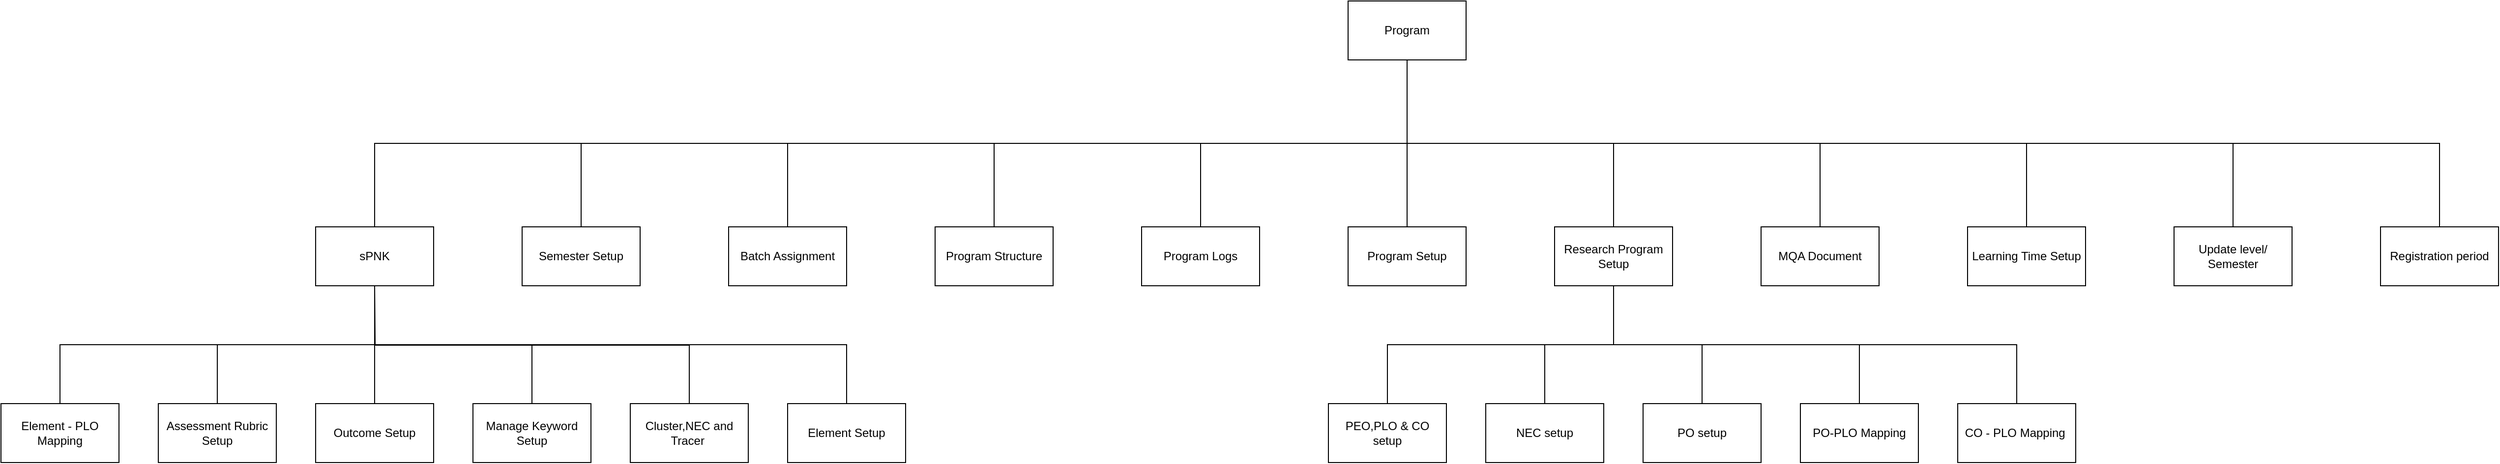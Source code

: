 <mxfile version="24.6.4" type="github">
  <diagram name="Page-1" id="ahIcV_-wYT5JMotsiQKQ">
    <mxGraphModel dx="3141" dy="819" grid="1" gridSize="10" guides="1" tooltips="1" connect="1" arrows="1" fold="1" page="1" pageScale="1" pageWidth="850" pageHeight="1100" math="0" shadow="0">
      <root>
        <mxCell id="0" />
        <mxCell id="1" parent="0" />
        <mxCell id="yhBW5P4VvtBpdopUzJa3-101" value="Program" style="rounded=0;whiteSpace=wrap;html=1;" vertex="1" parent="1">
          <mxGeometry x="360" y="340" width="120" height="60" as="geometry" />
        </mxCell>
        <mxCell id="yhBW5P4VvtBpdopUzJa3-102" value="Program Setup" style="rounded=0;whiteSpace=wrap;html=1;" vertex="1" parent="1">
          <mxGeometry x="360" y="570" width="120" height="60" as="geometry" />
        </mxCell>
        <mxCell id="yhBW5P4VvtBpdopUzJa3-103" value="Program Logs" style="rounded=0;whiteSpace=wrap;html=1;" vertex="1" parent="1">
          <mxGeometry x="150" y="570" width="120" height="60" as="geometry" />
        </mxCell>
        <mxCell id="yhBW5P4VvtBpdopUzJa3-104" value="Program Structure" style="rounded=0;whiteSpace=wrap;html=1;" vertex="1" parent="1">
          <mxGeometry x="-60" y="570" width="120" height="60" as="geometry" />
        </mxCell>
        <mxCell id="yhBW5P4VvtBpdopUzJa3-105" value="Batch Assignment" style="rounded=0;whiteSpace=wrap;html=1;" vertex="1" parent="1">
          <mxGeometry x="-270" y="570" width="120" height="60" as="geometry" />
        </mxCell>
        <mxCell id="yhBW5P4VvtBpdopUzJa3-106" value="Semester Setup" style="rounded=0;whiteSpace=wrap;html=1;" vertex="1" parent="1">
          <mxGeometry x="-480" y="570" width="120" height="60" as="geometry" />
        </mxCell>
        <mxCell id="yhBW5P4VvtBpdopUzJa3-107" value="Learning Time Setup" style="rounded=0;whiteSpace=wrap;html=1;" vertex="1" parent="1">
          <mxGeometry x="990" y="570" width="120" height="60" as="geometry" />
        </mxCell>
        <mxCell id="yhBW5P4VvtBpdopUzJa3-108" value="Registration period" style="rounded=0;whiteSpace=wrap;html=1;" vertex="1" parent="1">
          <mxGeometry x="1410" y="570" width="120" height="60" as="geometry" />
        </mxCell>
        <mxCell id="yhBW5P4VvtBpdopUzJa3-109" value="Update level/ Semester" style="rounded=0;whiteSpace=wrap;html=1;" vertex="1" parent="1">
          <mxGeometry x="1200" y="570" width="120" height="60" as="geometry" />
        </mxCell>
        <mxCell id="yhBW5P4VvtBpdopUzJa3-110" value="Research Program Setup" style="rounded=0;whiteSpace=wrap;html=1;" vertex="1" parent="1">
          <mxGeometry x="570" y="570" width="120" height="60" as="geometry" />
        </mxCell>
        <mxCell id="yhBW5P4VvtBpdopUzJa3-111" value="sPNK" style="rounded=0;whiteSpace=wrap;html=1;" vertex="1" parent="1">
          <mxGeometry x="-690" y="570" width="120" height="60" as="geometry" />
        </mxCell>
        <mxCell id="yhBW5P4VvtBpdopUzJa3-112" value="MQA Document" style="rounded=0;whiteSpace=wrap;html=1;" vertex="1" parent="1">
          <mxGeometry x="780" y="570" width="120" height="60" as="geometry" />
        </mxCell>
        <mxCell id="yhBW5P4VvtBpdopUzJa3-113" value="" style="endArrow=none;html=1;rounded=0;entryX=0.5;entryY=1;entryDx=0;entryDy=0;exitX=0.5;exitY=0;exitDx=0;exitDy=0;" edge="1" parent="1" source="yhBW5P4VvtBpdopUzJa3-102" target="yhBW5P4VvtBpdopUzJa3-101">
          <mxGeometry width="50" height="50" relative="1" as="geometry">
            <mxPoint x="370" y="510" as="sourcePoint" />
            <mxPoint x="420" y="460" as="targetPoint" />
          </mxGeometry>
        </mxCell>
        <mxCell id="yhBW5P4VvtBpdopUzJa3-114" value="" style="endArrow=none;html=1;rounded=0;entryX=0.5;entryY=1;entryDx=0;entryDy=0;exitX=0.5;exitY=0;exitDx=0;exitDy=0;edgeStyle=orthogonalEdgeStyle;" edge="1" parent="1" source="yhBW5P4VvtBpdopUzJa3-103" target="yhBW5P4VvtBpdopUzJa3-101">
          <mxGeometry width="50" height="50" relative="1" as="geometry">
            <mxPoint x="190" y="480" as="sourcePoint" />
            <mxPoint x="240" y="430" as="targetPoint" />
          </mxGeometry>
        </mxCell>
        <mxCell id="yhBW5P4VvtBpdopUzJa3-115" value="" style="endArrow=none;html=1;rounded=0;entryX=0.5;entryY=1;entryDx=0;entryDy=0;exitX=0.5;exitY=0;exitDx=0;exitDy=0;edgeStyle=orthogonalEdgeStyle;" edge="1" parent="1" source="yhBW5P4VvtBpdopUzJa3-104" target="yhBW5P4VvtBpdopUzJa3-101">
          <mxGeometry width="50" height="50" relative="1" as="geometry">
            <mxPoint x="50" y="460" as="sourcePoint" />
            <mxPoint x="100" y="410" as="targetPoint" />
          </mxGeometry>
        </mxCell>
        <mxCell id="yhBW5P4VvtBpdopUzJa3-116" value="" style="endArrow=none;html=1;rounded=0;entryX=0.5;entryY=1;entryDx=0;entryDy=0;exitX=0.5;exitY=0;exitDx=0;exitDy=0;edgeStyle=orthogonalEdgeStyle;" edge="1" parent="1" source="yhBW5P4VvtBpdopUzJa3-105" target="yhBW5P4VvtBpdopUzJa3-101">
          <mxGeometry width="50" height="50" relative="1" as="geometry">
            <mxPoint x="-190" y="550" as="sourcePoint" />
            <mxPoint x="-140" y="500" as="targetPoint" />
          </mxGeometry>
        </mxCell>
        <mxCell id="yhBW5P4VvtBpdopUzJa3-117" value="" style="endArrow=none;html=1;rounded=0;entryX=0.5;entryY=1;entryDx=0;entryDy=0;exitX=0.5;exitY=0;exitDx=0;exitDy=0;edgeStyle=orthogonalEdgeStyle;" edge="1" parent="1" source="yhBW5P4VvtBpdopUzJa3-106" target="yhBW5P4VvtBpdopUzJa3-101">
          <mxGeometry width="50" height="50" relative="1" as="geometry">
            <mxPoint x="-370" y="540" as="sourcePoint" />
            <mxPoint x="-320" y="490" as="targetPoint" />
          </mxGeometry>
        </mxCell>
        <mxCell id="yhBW5P4VvtBpdopUzJa3-118" value="" style="endArrow=none;html=1;rounded=0;entryX=0.5;entryY=1;entryDx=0;entryDy=0;exitX=0.5;exitY=0;exitDx=0;exitDy=0;edgeStyle=orthogonalEdgeStyle;" edge="1" parent="1" source="yhBW5P4VvtBpdopUzJa3-107" target="yhBW5P4VvtBpdopUzJa3-101">
          <mxGeometry width="50" height="50" relative="1" as="geometry">
            <mxPoint x="-450" y="540" as="sourcePoint" />
            <mxPoint x="-410" y="490" as="targetPoint" />
          </mxGeometry>
        </mxCell>
        <mxCell id="yhBW5P4VvtBpdopUzJa3-119" value="" style="endArrow=none;html=1;rounded=0;entryX=0.5;entryY=1;entryDx=0;entryDy=0;exitX=0.5;exitY=0;exitDx=0;exitDy=0;edgeStyle=orthogonalEdgeStyle;" edge="1" parent="1" source="yhBW5P4VvtBpdopUzJa3-110" target="yhBW5P4VvtBpdopUzJa3-101">
          <mxGeometry width="50" height="50" relative="1" as="geometry">
            <mxPoint x="570" y="480" as="sourcePoint" />
            <mxPoint x="620" y="430" as="targetPoint" />
          </mxGeometry>
        </mxCell>
        <mxCell id="yhBW5P4VvtBpdopUzJa3-120" value="" style="endArrow=none;html=1;rounded=0;entryX=0.5;entryY=1;entryDx=0;entryDy=0;exitX=0.5;exitY=0;exitDx=0;exitDy=0;edgeStyle=orthogonalEdgeStyle;" edge="1" parent="1" source="yhBW5P4VvtBpdopUzJa3-112" target="yhBW5P4VvtBpdopUzJa3-101">
          <mxGeometry width="50" height="50" relative="1" as="geometry">
            <mxPoint x="740" y="560" as="sourcePoint" />
            <mxPoint x="790" y="510" as="targetPoint" />
          </mxGeometry>
        </mxCell>
        <mxCell id="yhBW5P4VvtBpdopUzJa3-121" value="" style="endArrow=none;html=1;rounded=0;entryX=0.5;entryY=1;entryDx=0;entryDy=0;exitX=0.5;exitY=0;exitDx=0;exitDy=0;edgeStyle=orthogonalEdgeStyle;" edge="1" parent="1" source="yhBW5P4VvtBpdopUzJa3-111" target="yhBW5P4VvtBpdopUzJa3-101">
          <mxGeometry width="50" height="50" relative="1" as="geometry">
            <mxPoint x="1010" y="520" as="sourcePoint" />
            <mxPoint x="1060" y="470" as="targetPoint" />
          </mxGeometry>
        </mxCell>
        <mxCell id="yhBW5P4VvtBpdopUzJa3-122" value="" style="endArrow=none;html=1;rounded=0;entryX=0.5;entryY=1;entryDx=0;entryDy=0;exitX=0.5;exitY=0;exitDx=0;exitDy=0;edgeStyle=orthogonalEdgeStyle;" edge="1" parent="1" source="yhBW5P4VvtBpdopUzJa3-109" target="yhBW5P4VvtBpdopUzJa3-101">
          <mxGeometry width="50" height="50" relative="1" as="geometry">
            <mxPoint x="1180" y="490" as="sourcePoint" />
            <mxPoint x="1230" y="440" as="targetPoint" />
          </mxGeometry>
        </mxCell>
        <mxCell id="yhBW5P4VvtBpdopUzJa3-123" value="" style="endArrow=none;html=1;rounded=0;exitX=0.5;exitY=0;exitDx=0;exitDy=0;entryX=0.5;entryY=1;entryDx=0;entryDy=0;edgeStyle=orthogonalEdgeStyle;" edge="1" parent="1" source="yhBW5P4VvtBpdopUzJa3-108" target="yhBW5P4VvtBpdopUzJa3-101">
          <mxGeometry width="50" height="50" relative="1" as="geometry">
            <mxPoint x="1340" y="540" as="sourcePoint" />
            <mxPoint x="720" y="380" as="targetPoint" />
          </mxGeometry>
        </mxCell>
        <mxCell id="yhBW5P4VvtBpdopUzJa3-124" value="PEO,PLO &amp;amp; CO setup" style="rounded=0;whiteSpace=wrap;html=1;" vertex="1" parent="1">
          <mxGeometry x="340" y="750" width="120" height="60" as="geometry" />
        </mxCell>
        <mxCell id="yhBW5P4VvtBpdopUzJa3-125" value="NEC setup" style="rounded=0;whiteSpace=wrap;html=1;" vertex="1" parent="1">
          <mxGeometry x="500" y="750" width="120" height="60" as="geometry" />
        </mxCell>
        <mxCell id="yhBW5P4VvtBpdopUzJa3-126" value="PO setup" style="rounded=0;whiteSpace=wrap;html=1;" vertex="1" parent="1">
          <mxGeometry x="660" y="750" width="120" height="60" as="geometry" />
        </mxCell>
        <mxCell id="yhBW5P4VvtBpdopUzJa3-127" value="PO-PLO Mapping" style="rounded=0;whiteSpace=wrap;html=1;" vertex="1" parent="1">
          <mxGeometry x="820" y="750" width="120" height="60" as="geometry" />
        </mxCell>
        <mxCell id="yhBW5P4VvtBpdopUzJa3-128" value="CO - PLO Mapping&amp;nbsp;" style="rounded=0;whiteSpace=wrap;html=1;" vertex="1" parent="1">
          <mxGeometry x="980" y="750" width="120" height="60" as="geometry" />
        </mxCell>
        <mxCell id="yhBW5P4VvtBpdopUzJa3-129" value="" style="endArrow=none;html=1;rounded=0;entryX=0.5;entryY=1;entryDx=0;entryDy=0;exitX=0.5;exitY=0;exitDx=0;exitDy=0;edgeStyle=orthogonalEdgeStyle;" edge="1" parent="1" source="yhBW5P4VvtBpdopUzJa3-124" target="yhBW5P4VvtBpdopUzJa3-110">
          <mxGeometry width="50" height="50" relative="1" as="geometry">
            <mxPoint x="490" y="730" as="sourcePoint" />
            <mxPoint x="540" y="680" as="targetPoint" />
          </mxGeometry>
        </mxCell>
        <mxCell id="yhBW5P4VvtBpdopUzJa3-130" value="" style="endArrow=none;html=1;rounded=0;entryX=0.5;entryY=1;entryDx=0;entryDy=0;exitX=0.5;exitY=0;exitDx=0;exitDy=0;edgeStyle=orthogonalEdgeStyle;" edge="1" parent="1" source="yhBW5P4VvtBpdopUzJa3-125" target="yhBW5P4VvtBpdopUzJa3-110">
          <mxGeometry width="50" height="50" relative="1" as="geometry">
            <mxPoint x="710" y="720" as="sourcePoint" />
            <mxPoint x="760" y="670" as="targetPoint" />
          </mxGeometry>
        </mxCell>
        <mxCell id="yhBW5P4VvtBpdopUzJa3-131" value="" style="endArrow=none;html=1;rounded=0;entryX=0.5;entryY=1;entryDx=0;entryDy=0;exitX=0.5;exitY=0;exitDx=0;exitDy=0;edgeStyle=orthogonalEdgeStyle;" edge="1" parent="1" source="yhBW5P4VvtBpdopUzJa3-126" target="yhBW5P4VvtBpdopUzJa3-110">
          <mxGeometry width="50" height="50" relative="1" as="geometry">
            <mxPoint x="790" y="730" as="sourcePoint" />
            <mxPoint x="840" y="680" as="targetPoint" />
          </mxGeometry>
        </mxCell>
        <mxCell id="yhBW5P4VvtBpdopUzJa3-132" value="" style="endArrow=none;html=1;rounded=0;entryX=0.5;entryY=1;entryDx=0;entryDy=0;exitX=0.5;exitY=0;exitDx=0;exitDy=0;edgeStyle=orthogonalEdgeStyle;" edge="1" parent="1" source="yhBW5P4VvtBpdopUzJa3-127" target="yhBW5P4VvtBpdopUzJa3-110">
          <mxGeometry width="50" height="50" relative="1" as="geometry">
            <mxPoint x="830" y="910" as="sourcePoint" />
            <mxPoint x="880" y="860" as="targetPoint" />
          </mxGeometry>
        </mxCell>
        <mxCell id="yhBW5P4VvtBpdopUzJa3-133" value="" style="endArrow=none;html=1;rounded=0;entryX=0.5;entryY=1;entryDx=0;entryDy=0;exitX=0.5;exitY=0;exitDx=0;exitDy=0;edgeStyle=orthogonalEdgeStyle;" edge="1" parent="1" source="yhBW5P4VvtBpdopUzJa3-128" target="yhBW5P4VvtBpdopUzJa3-110">
          <mxGeometry width="50" height="50" relative="1" as="geometry">
            <mxPoint x="780" y="930" as="sourcePoint" />
            <mxPoint x="830" y="880" as="targetPoint" />
          </mxGeometry>
        </mxCell>
        <mxCell id="yhBW5P4VvtBpdopUzJa3-134" value="Outcome Setup" style="rounded=0;whiteSpace=wrap;html=1;" vertex="1" parent="1">
          <mxGeometry x="-690" y="750" width="120" height="60" as="geometry" />
        </mxCell>
        <mxCell id="yhBW5P4VvtBpdopUzJa3-135" value="Manage Keyword Setup" style="rounded=0;whiteSpace=wrap;html=1;" vertex="1" parent="1">
          <mxGeometry x="-530" y="750" width="120" height="60" as="geometry" />
        </mxCell>
        <mxCell id="yhBW5P4VvtBpdopUzJa3-136" value="Assessment Rubric Setup" style="rounded=0;whiteSpace=wrap;html=1;" vertex="1" parent="1">
          <mxGeometry x="-850" y="750" width="120" height="60" as="geometry" />
        </mxCell>
        <mxCell id="yhBW5P4VvtBpdopUzJa3-137" value="Cluster,NEC and Tracer&amp;nbsp;" style="rounded=0;whiteSpace=wrap;html=1;" vertex="1" parent="1">
          <mxGeometry x="-370" y="750" width="120" height="60" as="geometry" />
        </mxCell>
        <mxCell id="yhBW5P4VvtBpdopUzJa3-138" value="Element Setup" style="rounded=0;whiteSpace=wrap;html=1;" vertex="1" parent="1">
          <mxGeometry x="-210" y="750" width="120" height="60" as="geometry" />
        </mxCell>
        <mxCell id="yhBW5P4VvtBpdopUzJa3-139" value="Element - PLO Mapping" style="rounded=0;whiteSpace=wrap;html=1;" vertex="1" parent="1">
          <mxGeometry x="-1010" y="750" width="120" height="60" as="geometry" />
        </mxCell>
        <mxCell id="yhBW5P4VvtBpdopUzJa3-140" value="" style="endArrow=none;html=1;rounded=0;entryX=0.5;entryY=1;entryDx=0;entryDy=0;exitX=0.5;exitY=0;exitDx=0;exitDy=0;edgeStyle=orthogonalEdgeStyle;" edge="1" parent="1" source="yhBW5P4VvtBpdopUzJa3-139" target="yhBW5P4VvtBpdopUzJa3-111">
          <mxGeometry width="50" height="50" relative="1" as="geometry">
            <mxPoint x="-830" y="710" as="sourcePoint" />
            <mxPoint x="-780" y="660" as="targetPoint" />
          </mxGeometry>
        </mxCell>
        <mxCell id="yhBW5P4VvtBpdopUzJa3-141" value="" style="endArrow=none;html=1;rounded=0;entryX=0.5;entryY=1;entryDx=0;entryDy=0;exitX=0.5;exitY=0;exitDx=0;exitDy=0;edgeStyle=orthogonalEdgeStyle;" edge="1" parent="1" source="yhBW5P4VvtBpdopUzJa3-136" target="yhBW5P4VvtBpdopUzJa3-111">
          <mxGeometry width="50" height="50" relative="1" as="geometry">
            <mxPoint x="-710" y="970" as="sourcePoint" />
            <mxPoint x="-660" y="920" as="targetPoint" />
          </mxGeometry>
        </mxCell>
        <mxCell id="yhBW5P4VvtBpdopUzJa3-142" value="" style="endArrow=none;html=1;rounded=0;entryX=0.5;entryY=1;entryDx=0;entryDy=0;exitX=0.5;exitY=0;exitDx=0;exitDy=0;" edge="1" parent="1" source="yhBW5P4VvtBpdopUzJa3-134" target="yhBW5P4VvtBpdopUzJa3-111">
          <mxGeometry width="50" height="50" relative="1" as="geometry">
            <mxPoint x="-620" y="940" as="sourcePoint" />
            <mxPoint x="-570" y="890" as="targetPoint" />
          </mxGeometry>
        </mxCell>
        <mxCell id="yhBW5P4VvtBpdopUzJa3-143" value="" style="endArrow=none;html=1;rounded=0;entryX=0.5;entryY=1;entryDx=0;entryDy=0;exitX=0.5;exitY=0;exitDx=0;exitDy=0;edgeStyle=orthogonalEdgeStyle;" edge="1" parent="1" source="yhBW5P4VvtBpdopUzJa3-135" target="yhBW5P4VvtBpdopUzJa3-111">
          <mxGeometry width="50" height="50" relative="1" as="geometry">
            <mxPoint x="-560" y="880" as="sourcePoint" />
            <mxPoint x="-510" y="830" as="targetPoint" />
          </mxGeometry>
        </mxCell>
        <mxCell id="yhBW5P4VvtBpdopUzJa3-144" value="" style="endArrow=none;html=1;rounded=0;exitX=0.5;exitY=0;exitDx=0;exitDy=0;edgeStyle=orthogonalEdgeStyle;" edge="1" parent="1" source="yhBW5P4VvtBpdopUzJa3-137">
          <mxGeometry width="50" height="50" relative="1" as="geometry">
            <mxPoint x="-420" y="960" as="sourcePoint" />
            <mxPoint x="-630" y="630" as="targetPoint" />
          </mxGeometry>
        </mxCell>
        <mxCell id="yhBW5P4VvtBpdopUzJa3-145" value="" style="endArrow=none;html=1;rounded=0;entryX=0.5;entryY=1;entryDx=0;entryDy=0;exitX=0.5;exitY=0;exitDx=0;exitDy=0;edgeStyle=orthogonalEdgeStyle;" edge="1" parent="1" source="yhBW5P4VvtBpdopUzJa3-138" target="yhBW5P4VvtBpdopUzJa3-111">
          <mxGeometry width="50" height="50" relative="1" as="geometry">
            <mxPoint x="-160" y="900" as="sourcePoint" />
            <mxPoint x="-110" y="850" as="targetPoint" />
          </mxGeometry>
        </mxCell>
      </root>
    </mxGraphModel>
  </diagram>
</mxfile>
